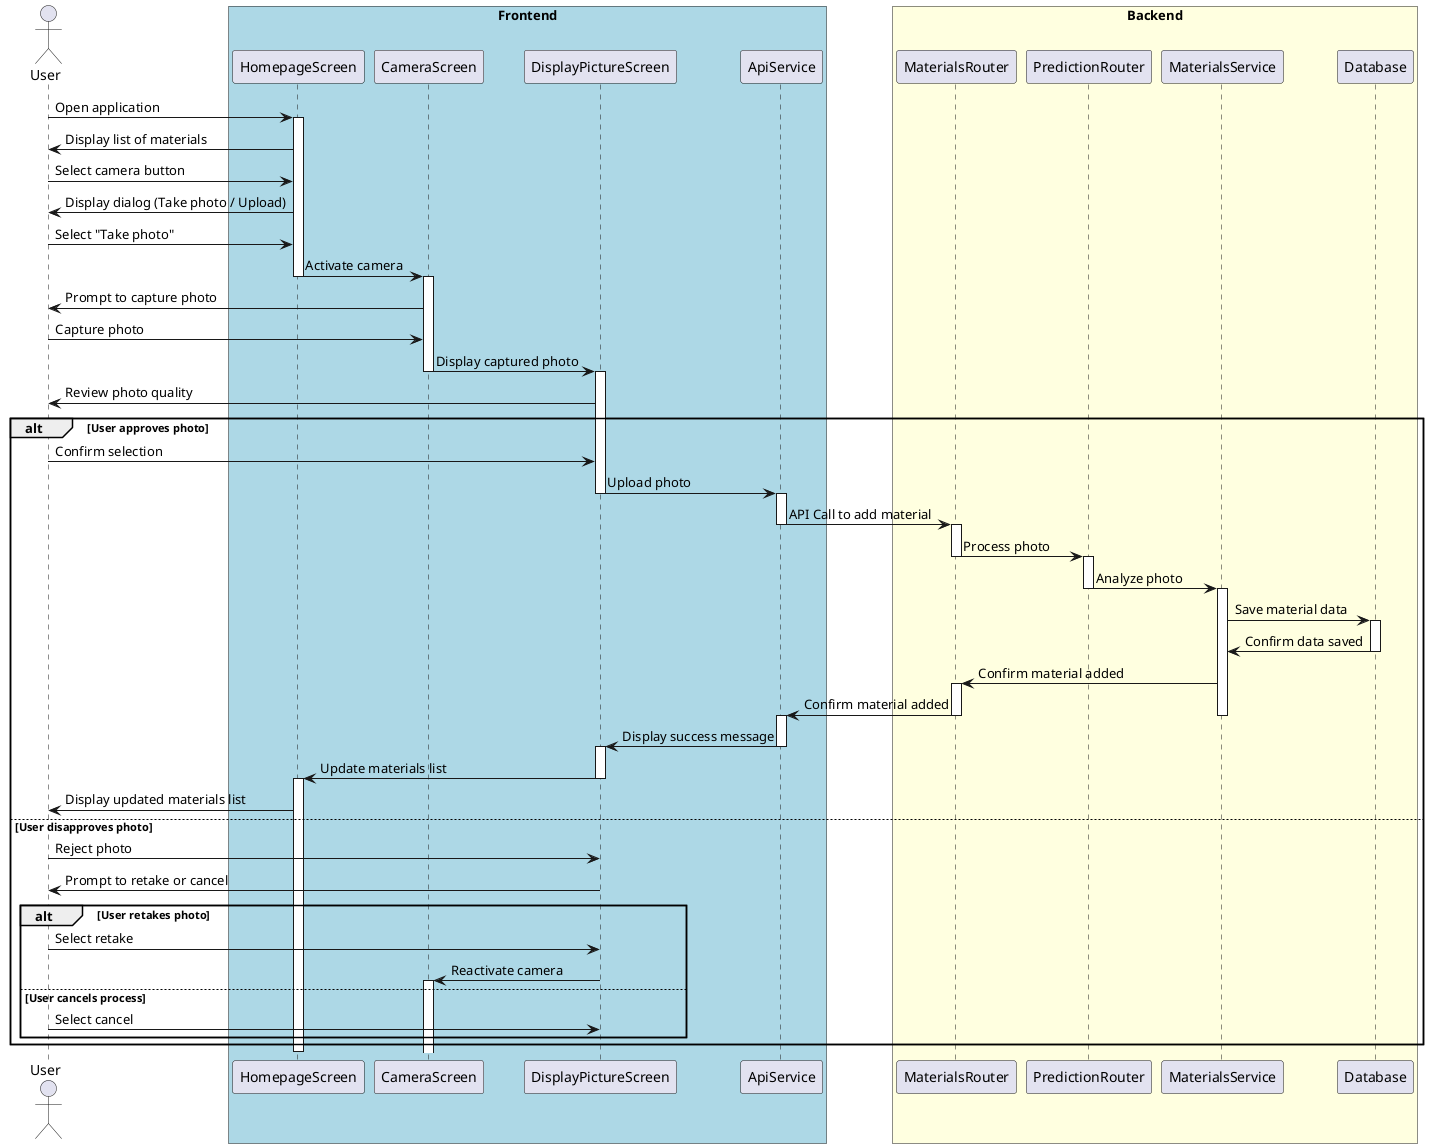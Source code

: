 @startuml

actor User

box "Frontend" #LightBlue
    participant HomepageScreen as HS
    participant CameraScreen as CS
    participant DisplayPictureScreen as DPS
    participant ApiService as AS
end box

box "Backend" #LightYellow
    participant MaterialsRouter as MR
    participant PredictionRouter as PR
    participant MaterialsService as MS
    participant Database as DB
end box

User -> HS: Open application
activate HS
HS -> User: Display list of materials
User -> HS: Select camera button
HS -> User: Display dialog (Take photo / Upload)
User -> HS: Select "Take photo"
HS -> CS: Activate camera
deactivate HS
activate CS
CS -> User: Prompt to capture photo
User -> CS: Capture photo
CS -> DPS: Display captured photo
deactivate CS
activate DPS
DPS -> User: Review photo quality
alt User approves photo
    User -> DPS: Confirm selection
    DPS -> AS: Upload photo
    deactivate DPS
    activate AS
    AS -> MR: API Call to add material
    deactivate AS
    activate MR
    MR -> PR: Process photo
    deactivate MR
    activate PR
    PR -> MS: Analyze photo
    deactivate PR
    activate MS
    MS -> DB: Save material data
    activate DB
    DB -> MS: Confirm data saved
    deactivate DB
    MS -> MR: Confirm material added
    activate MR
    MR -> AS: Confirm material added
    deactivate MS
    deactivate MR
    activate AS
    AS -> DPS: Display success message
    deactivate AS
    activate DPS
    DPS -> HS: Update materials list
    deactivate DPS
    activate HS
    HS -> User: Display updated materials list
else User disapproves photo
    User -> DPS: Reject photo
    DPS -> User: Prompt to retake or cancel
    alt User retakes photo
        User -> DPS: Select retake
        DPS -> CS: Reactivate camera
        deactivate DPS
        activate CS
    else User cancels process
        User -> DPS: Select cancel
        deactivate DPS
    end
end
deactivate HS

@enduml
